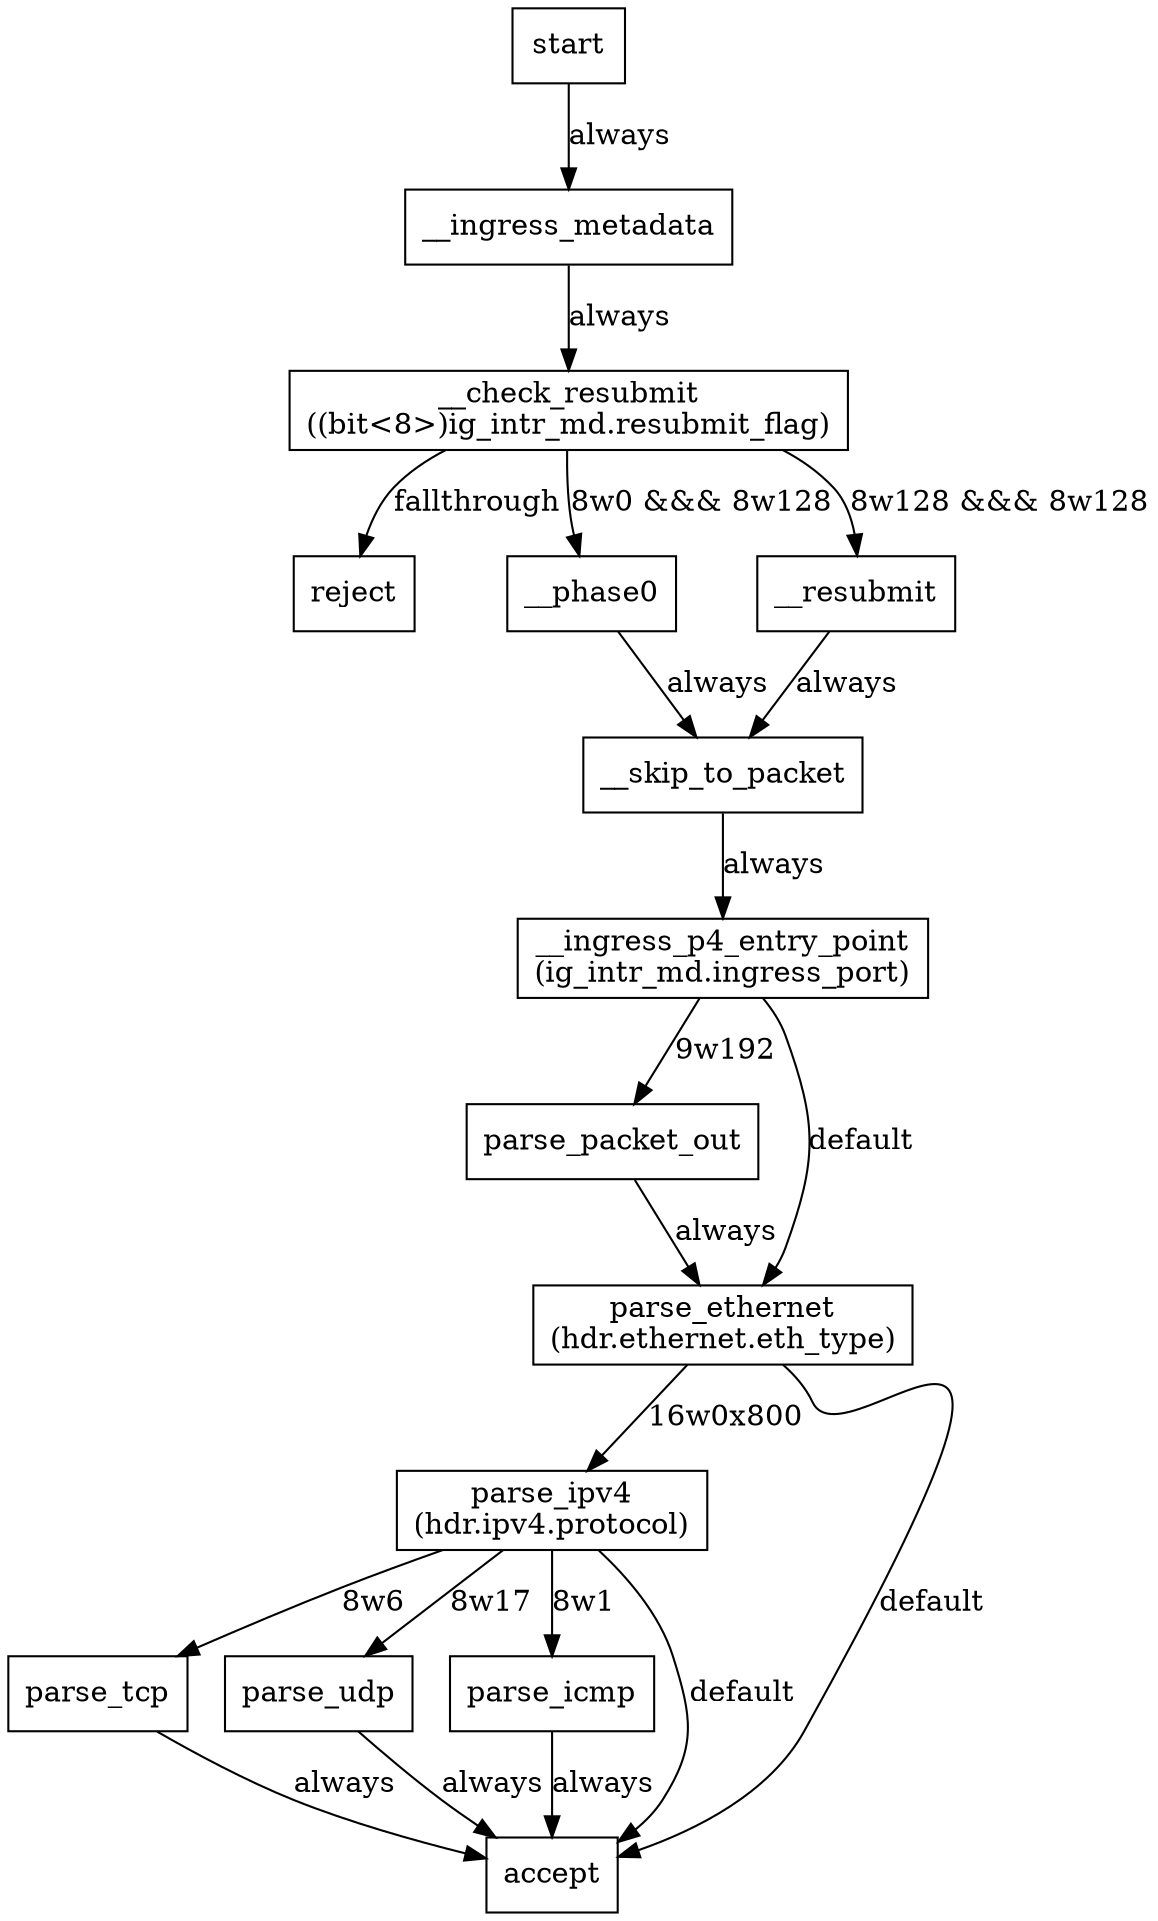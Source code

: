 digraph ingressParserImpl{
parse_packet_out [shape=rectangle,label="parse_packet_out"]
parse_ethernet [shape=rectangle,label="parse_ethernet
(hdr.ethernet.eth_type)"]
parse_ipv4 [shape=rectangle,label="parse_ipv4
(hdr.ipv4.protocol)"]
parse_tcp [shape=rectangle,label="parse_tcp"]
parse_udp [shape=rectangle,label="parse_udp"]
parse_icmp [shape=rectangle,label="parse_icmp"]
accept [shape=rectangle,label="accept"]
reject [shape=rectangle,label="reject"]
__ingress_p4_entry_point [shape=rectangle,label="__ingress_p4_entry_point
(ig_intr_md.ingress_port)"]
__skip_to_packet [shape=rectangle,label="__skip_to_packet"]
__phase0 [shape=rectangle,label="__phase0"]
__resubmit [shape=rectangle,label="__resubmit"]
__check_resubmit [shape=rectangle,label="__check_resubmit
((bit<8>)ig_intr_md.resubmit_flag)"]
__ingress_metadata [shape=rectangle,label="__ingress_metadata"]
start [shape=rectangle,label="start"]
parse_packet_out -> parse_ethernet [label="always"]
parse_ethernet -> parse_ipv4 [label="16w0x800"]
parse_ethernet -> accept [label="default"]
parse_ipv4 -> parse_tcp [label="8w6"]
parse_ipv4 -> parse_udp [label="8w17"]
parse_ipv4 -> parse_icmp [label="8w1"]
parse_ipv4 -> accept [label="default"]
parse_tcp -> accept [label="always"]
parse_udp -> accept [label="always"]
parse_icmp -> accept [label="always"]
__ingress_p4_entry_point -> parse_packet_out [label="9w192"]
__ingress_p4_entry_point -> parse_ethernet [label="default"]
__skip_to_packet -> __ingress_p4_entry_point [label="always"]
__phase0 -> __skip_to_packet [label="always"]
__resubmit -> __skip_to_packet [label="always"]
__check_resubmit -> __phase0 [label="8w0 &&& 8w128"]
__check_resubmit -> __resubmit [label="8w128 &&& 8w128"]
__check_resubmit -> reject [label="fallthrough"]
__ingress_metadata -> __check_resubmit [label="always"]
start -> __ingress_metadata [label="always"]
}
